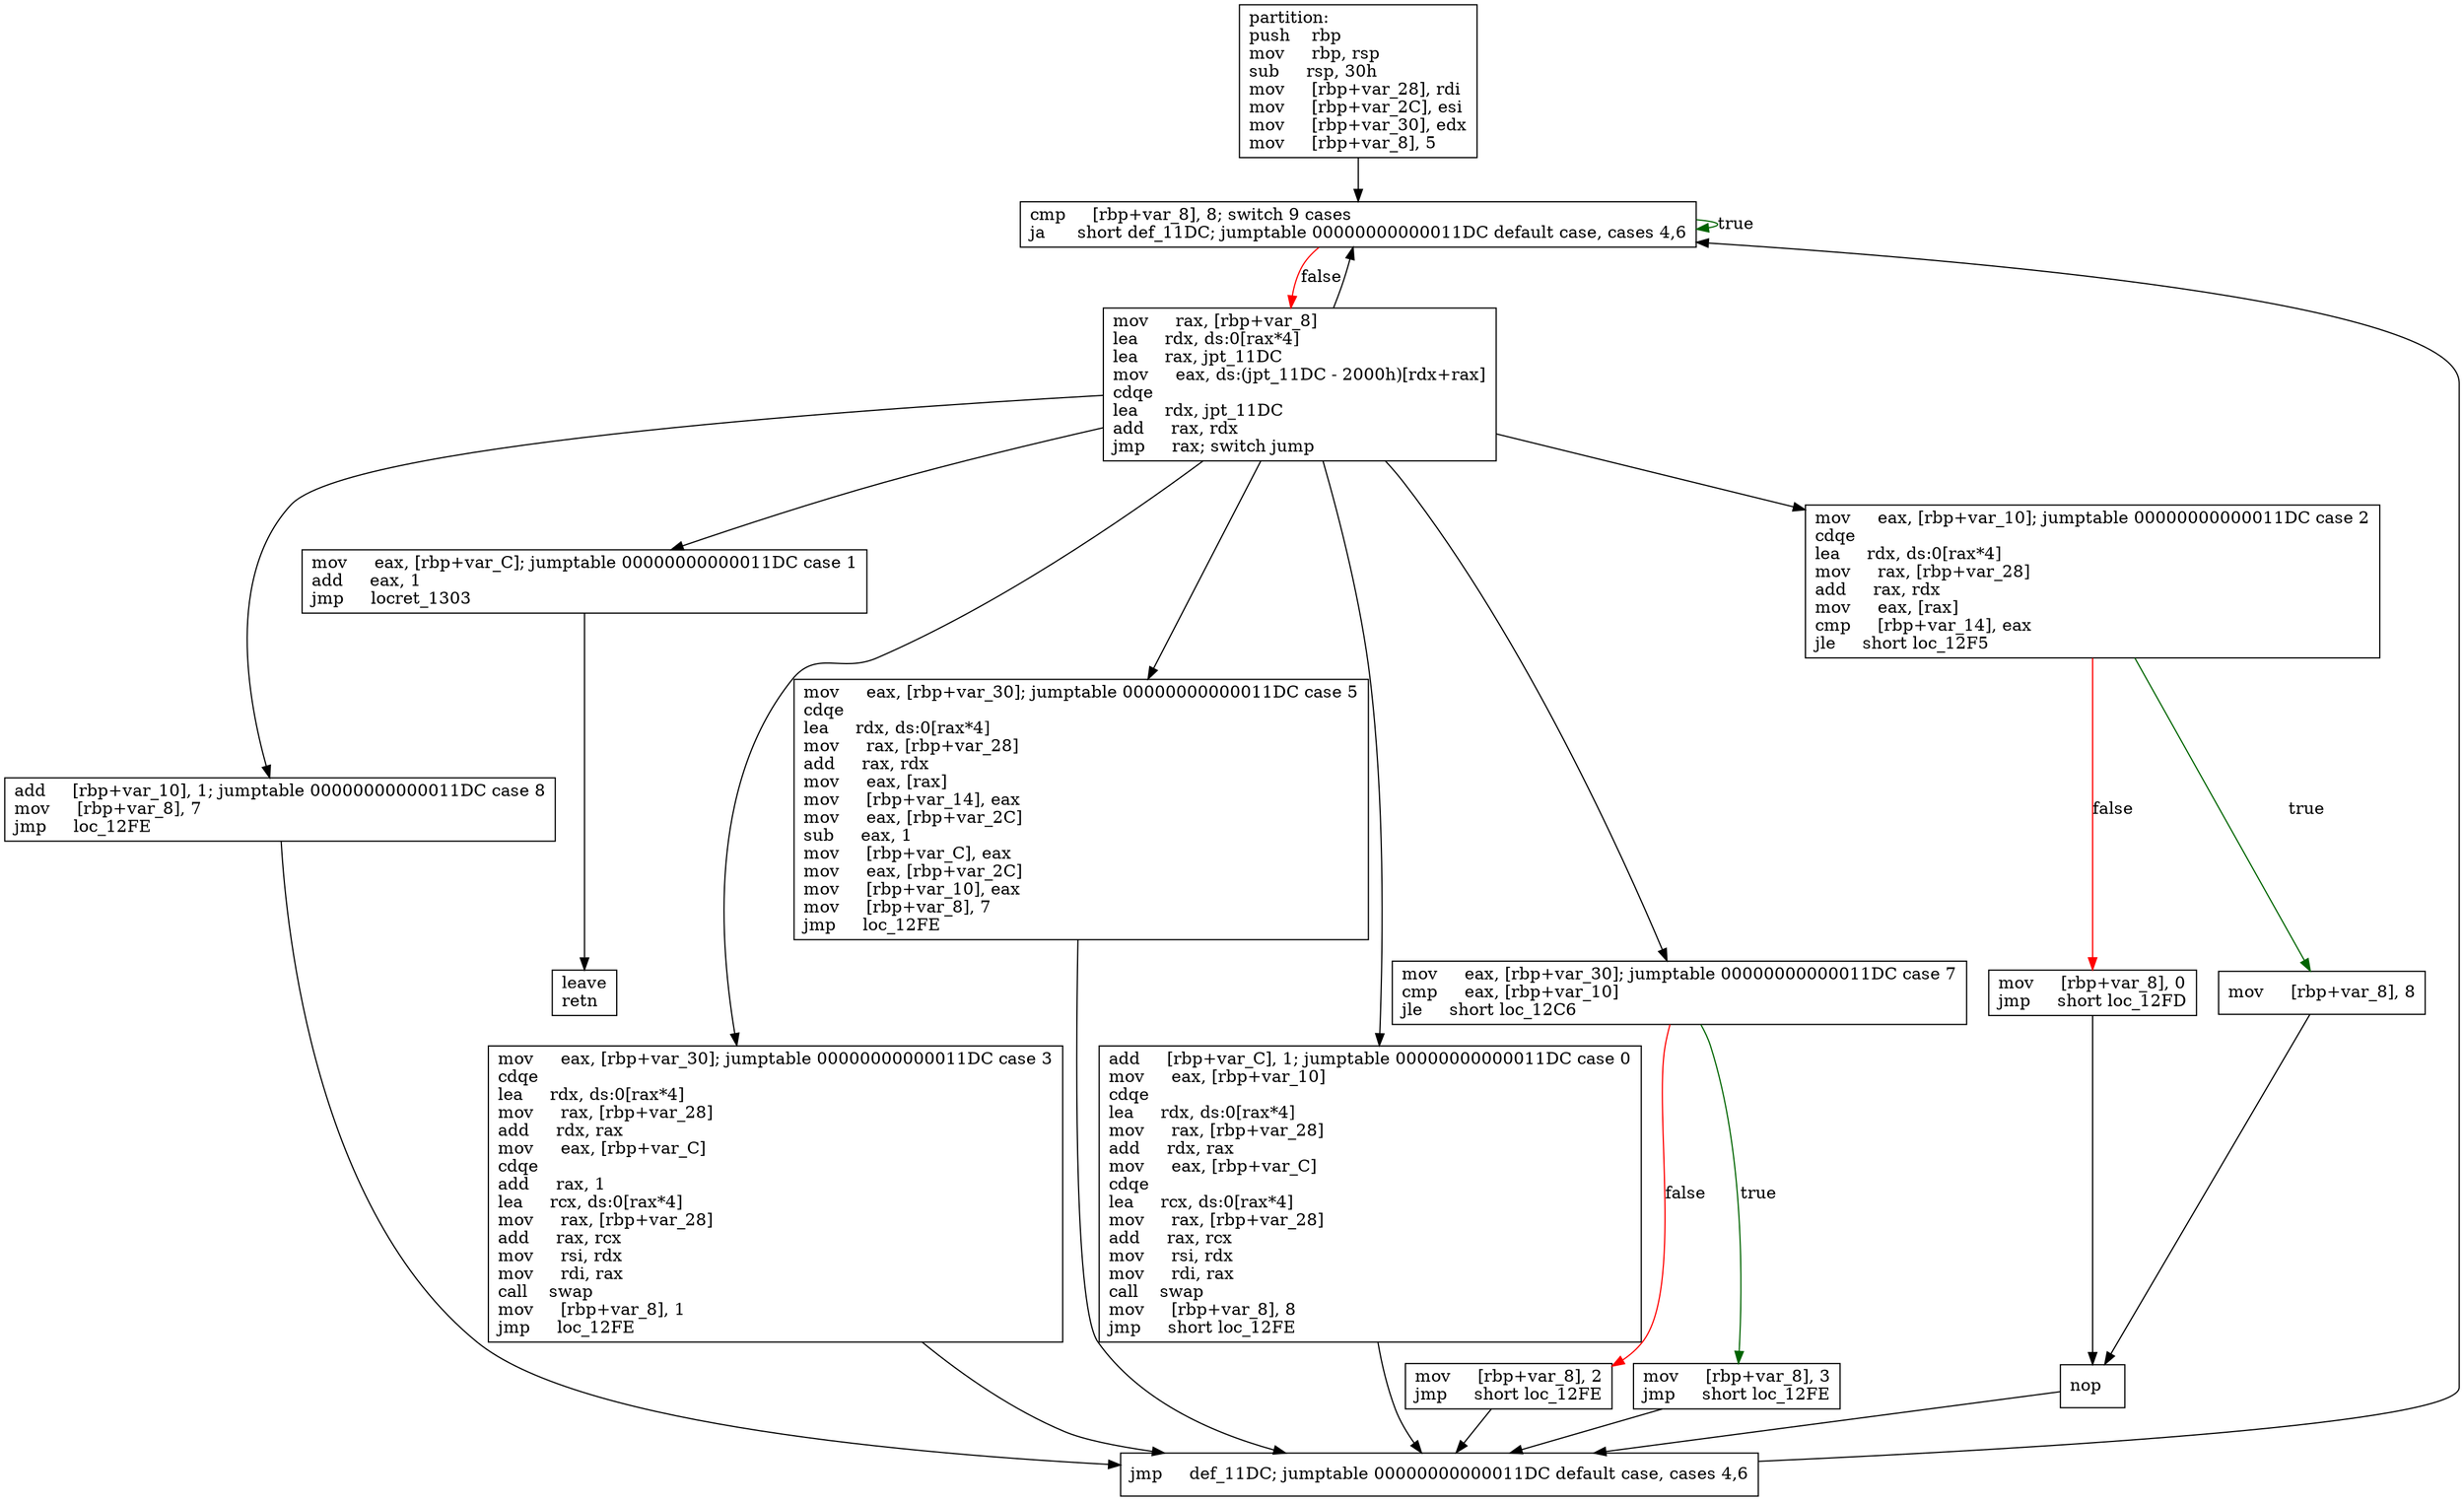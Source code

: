 digraph "partition" {
	graph [
	];
	node [
		shape = "box"
	];
	edge [
	];
	"0" [
		label = "partition:\lpush    rbp\lmov     rbp, rsp\lsub     rsp, 30h\lmov     [rbp+var_28], rdi\lmov     [rbp+var_2C], esi\lmov     [rbp+var_30], edx\lmov     [rbp+var_8], 5\l"
	];
	"1" [
		label = "cmp     [rbp+var_8], 8; switch 9 cases\lja      short def_11DC; jumptable 00000000000011DC default case, cases 4,6\l"
	];
	"2" [
		label = "mov     rax, [rbp+var_8]\llea     rdx, ds:0[rax*4]\llea     rax, jpt_11DC\lmov     eax, ds:(jpt_11DC - 2000h)[rdx+rax]\lcdqe\llea     rdx, jpt_11DC\ladd     rax, rdx\ljmp     rax; switch jump\l"
	];
	"3" [
		label = "add     [rbp+var_10], 1; jumptable 00000000000011DC case 8\lmov     [rbp+var_8], 7\ljmp     loc_12FE\l"
	];
	"4" [
		label = "mov     eax, [rbp+var_C]; jumptable 00000000000011DC case 1\ladd     eax, 1\ljmp     locret_1303\l"
	];
	"5" [
		label = "mov     eax, [rbp+var_30]; jumptable 00000000000011DC case 3\lcdqe\llea     rdx, ds:0[rax*4]\lmov     rax, [rbp+var_28]\ladd     rdx, rax\lmov     eax, [rbp+var_C]\lcdqe\ladd     rax, 1\llea     rcx, ds:0[rax*4]\lmov     rax, [rbp+var_28]\ladd     rax, rcx\lmov     rsi, rdx\lmov     rdi, rax\lcall    swap\lmov     [rbp+var_8], 1\ljmp     loc_12FE\l"
	];
	"6" [
		label = "mov     eax, [rbp+var_30]; jumptable 00000000000011DC case 5\lcdqe\llea     rdx, ds:0[rax*4]\lmov     rax, [rbp+var_28]\ladd     rax, rdx\lmov     eax, [rax]\lmov     [rbp+var_14], eax\lmov     eax, [rbp+var_2C]\lsub     eax, 1\lmov     [rbp+var_C], eax\lmov     eax, [rbp+var_2C]\lmov     [rbp+var_10], eax\lmov     [rbp+var_8], 7\ljmp     loc_12FE\l"
	];
	"7" [
		label = "add     [rbp+var_C], 1; jumptable 00000000000011DC case 0\lmov     eax, [rbp+var_10]\lcdqe\llea     rdx, ds:0[rax*4]\lmov     rax, [rbp+var_28]\ladd     rdx, rax\lmov     eax, [rbp+var_C]\lcdqe\llea     rcx, ds:0[rax*4]\lmov     rax, [rbp+var_28]\ladd     rax, rcx\lmov     rsi, rdx\lmov     rdi, rax\lcall    swap\lmov     [rbp+var_8], 8\ljmp     short loc_12FE\l"
	];
	"8" [
		label = "mov     eax, [rbp+var_30]; jumptable 00000000000011DC case 7\lcmp     eax, [rbp+var_10]\ljle     short loc_12C6\l"
	];
	"9" [
		label = "mov     [rbp+var_8], 2\ljmp     short loc_12FE\l"
	];
	"10" [
		label = "mov     [rbp+var_8], 3\ljmp     short loc_12FE\l"
	];
	"11" [
		label = "mov     eax, [rbp+var_10]; jumptable 00000000000011DC case 2\lcdqe\llea     rdx, ds:0[rax*4]\lmov     rax, [rbp+var_28]\ladd     rax, rdx\lmov     eax, [rax]\lcmp     [rbp+var_14], eax\ljle     short loc_12F5\l"
	];
	"12" [
		label = "mov     [rbp+var_8], 0\ljmp     short loc_12FD\l"
	];
	"13" [
		label = "mov     [rbp+var_8], 8\l"
	];
	"14" [
		label = "nop\l"
	];
	"15" [
		label = "jmp     def_11DC; jumptable 00000000000011DC default case, cases 4,6\l"
	];
	"16" [
		label = "leave\lretn\l"
	];
// node 0
	"0" -> "1" [ ];
// node 1
	"1" -> "2" [ label = "false", color = red ];
	"1" -> "1" [ label = "true", color = darkgreen ];
// node 2
	"2" -> "1" [ ];
	"2" -> "3" [ ];
	"2" -> "4" [ ];
	"2" -> "5" [ ];
	"2" -> "6" [ ];
	"2" -> "7" [ ];
	"2" -> "8" [ ];
	"2" -> "11" [ ];
// node 3
	"3" -> "15" [ ];
// node 4
	"4" -> "16" [ ];
// node 5
	"5" -> "15" [ ];
// node 6
	"6" -> "15" [ ];
// node 7
	"7" -> "15" [ ];
// node 8
	"8" -> "9" [ label = "false", color = red ];
	"8" -> "10" [ label = "true", color = darkgreen ];
// node 9
	"9" -> "15" [ ];
// node 10
	"10" -> "15" [ ];
// node 11
	"11" -> "12" [ label = "false", color = red ];
	"11" -> "13" [ label = "true", color = darkgreen ];
// node 12
	"12" -> "14" [ ];
// node 13
	"13" -> "14" [ ];
// node 14
	"14" -> "15" [ ];
// node 15
	"15" -> "1" [ ];
// node 16
}
